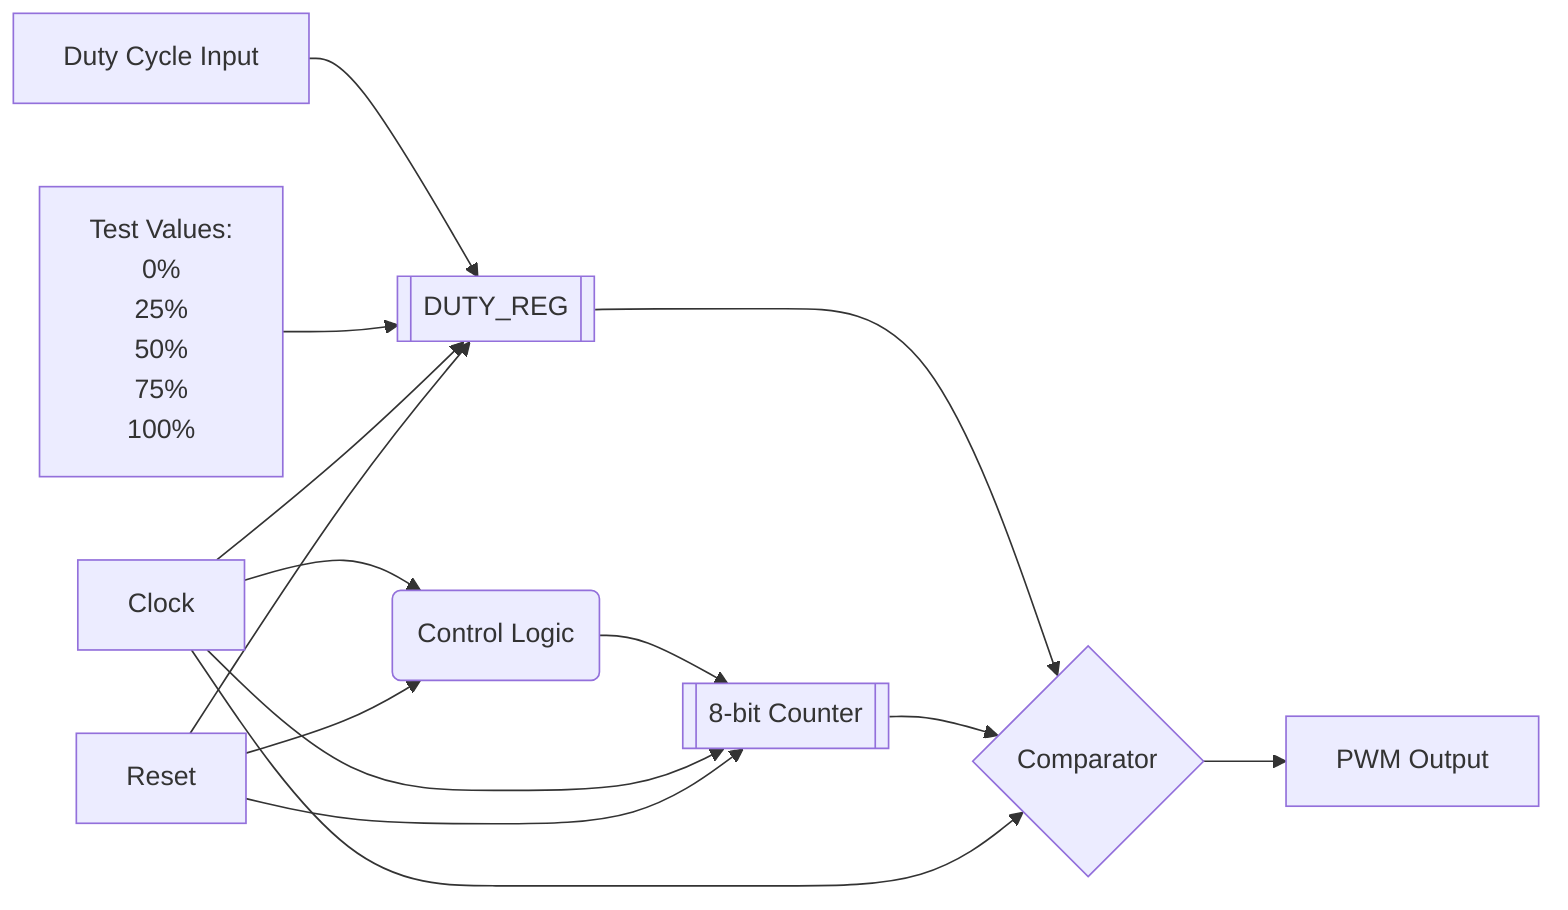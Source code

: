 graph LR
    CLK[Clock] --> CNTRL
    RST[Reset] --> CNTRL
    DUTY[Duty Cycle Input] --> DUTY_REG[[DUTY_REG]]
    DUTY_REG --> COMP
    CNTRL(Control Logic) --> CTR
    CTR[[8-bit Counter]] --> COMP{Comparator}
    COMP --> OUT[PWM Output]
    TB_DUTY["Test Values:<br>0%<br>25%<br>50%<br>75%<br>100%"] --> DUTY_REG
    CLK --> CTR
    RST --> CTR
    CLK --> DUTY_REG
    RST --> DUTY_REG
    CLK --> COMP